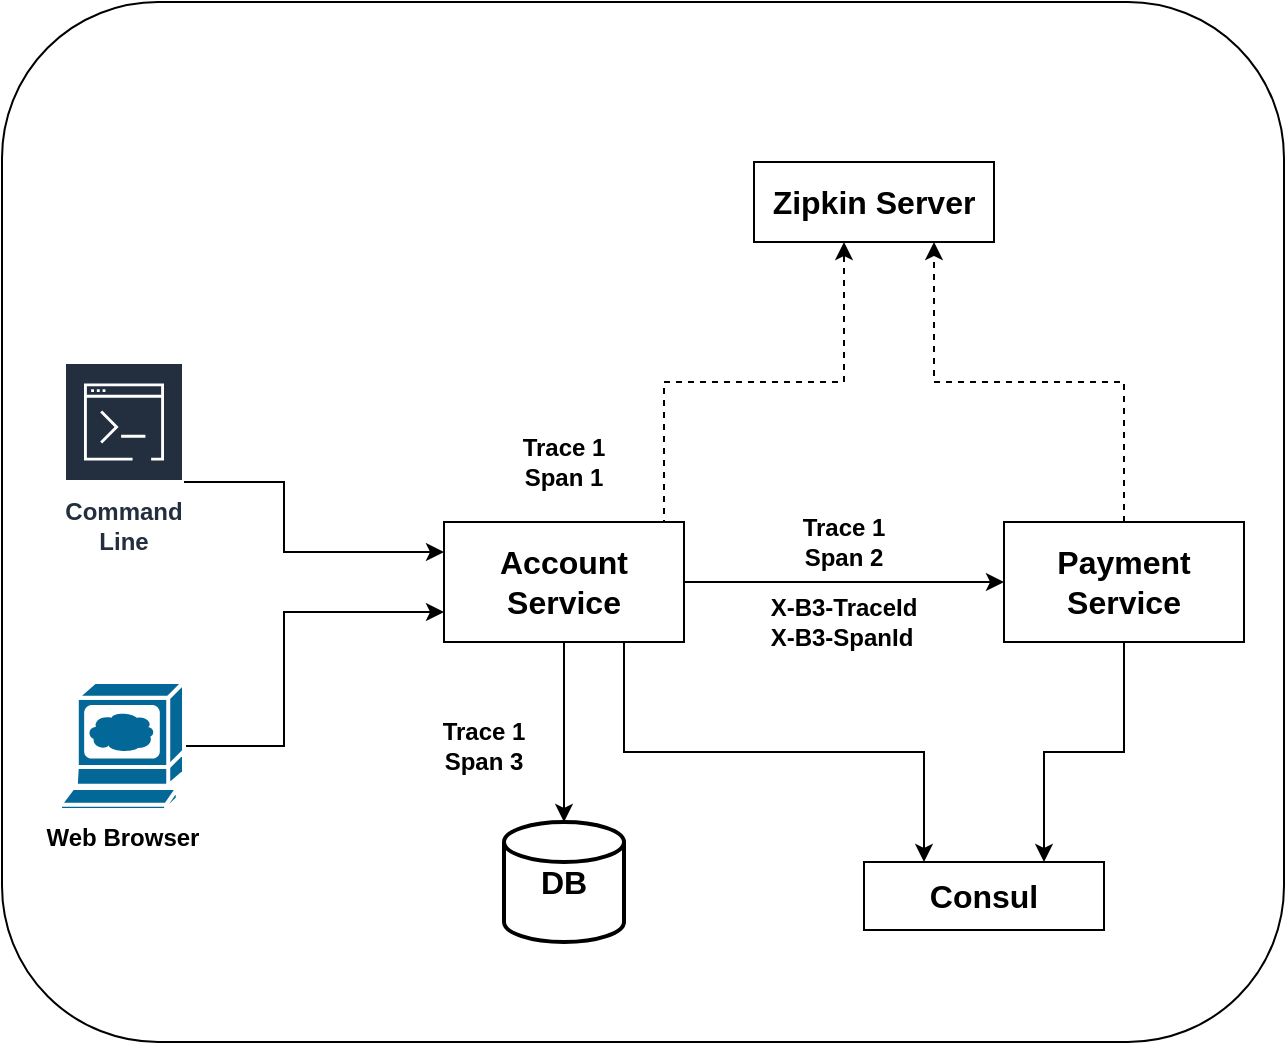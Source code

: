 <mxfile version="10.7.3" type="device"><diagram id="EAYVHSLb_HjenG4VrwTu" name="Page-1"><mxGraphModel dx="1606" dy="1640" grid="1" gridSize="10" guides="1" tooltips="1" connect="1" arrows="1" fold="1" page="1" pageScale="1" pageWidth="850" pageHeight="1100" math="0" shadow="0"><root><mxCell id="0"/><mxCell id="1" parent="0"/><mxCell id="axbum5OVLtlgj1TiueiS-1" value="" style="rounded=1;whiteSpace=wrap;html=1;" parent="1" vertex="1"><mxGeometry x="-141" y="-60" width="641" height="520" as="geometry"/></mxCell><mxCell id="axbum5OVLtlgj1TiueiS-5" style="edgeStyle=orthogonalEdgeStyle;rounded=0;orthogonalLoop=1;jettySize=auto;html=1;exitX=1;exitY=0.5;exitDx=0;exitDy=0;entryX=0;entryY=0.5;entryDx=0;entryDy=0;" parent="1" source="axbum5OVLtlgj1TiueiS-3" target="axbum5OVLtlgj1TiueiS-4" edge="1"><mxGeometry relative="1" as="geometry"/></mxCell><mxCell id="axbum5OVLtlgj1TiueiS-19" style="edgeStyle=orthogonalEdgeStyle;rounded=0;orthogonalLoop=1;jettySize=auto;html=1;" parent="1" source="axbum5OVLtlgj1TiueiS-3" target="axbum5OVLtlgj1TiueiS-17" edge="1"><mxGeometry relative="1" as="geometry"/></mxCell><mxCell id="vD4PDSzmGyTpWaJdOvpV-3" style="edgeStyle=orthogonalEdgeStyle;rounded=0;orthogonalLoop=1;jettySize=auto;html=1;exitX=0.5;exitY=0;exitDx=0;exitDy=0;entryX=0.375;entryY=1;entryDx=0;entryDy=0;dashed=1;entryPerimeter=0;" edge="1" parent="1" source="axbum5OVLtlgj1TiueiS-3" target="vD4PDSzmGyTpWaJdOvpV-2"><mxGeometry relative="1" as="geometry"><Array as="points"><mxPoint x="190" y="200"/><mxPoint x="190" y="130"/><mxPoint x="280" y="130"/></Array></mxGeometry></mxCell><mxCell id="vD4PDSzmGyTpWaJdOvpV-7" style="edgeStyle=orthogonalEdgeStyle;rounded=0;orthogonalLoop=1;jettySize=auto;html=1;exitX=0.75;exitY=1;exitDx=0;exitDy=0;entryX=0.25;entryY=0;entryDx=0;entryDy=0;" edge="1" parent="1" source="axbum5OVLtlgj1TiueiS-3" target="vD4PDSzmGyTpWaJdOvpV-5"><mxGeometry relative="1" as="geometry"><Array as="points"><mxPoint x="170" y="315"/><mxPoint x="320" y="315"/></Array></mxGeometry></mxCell><mxCell id="axbum5OVLtlgj1TiueiS-3" value="&lt;b&gt;&lt;font style=&quot;font-size: 16px&quot;&gt;Account Service&lt;/font&gt;&lt;/b&gt;" style="rounded=0;whiteSpace=wrap;html=1;" parent="1" vertex="1"><mxGeometry x="80" y="200" width="120" height="60" as="geometry"/></mxCell><mxCell id="vD4PDSzmGyTpWaJdOvpV-4" style="edgeStyle=orthogonalEdgeStyle;rounded=0;orthogonalLoop=1;jettySize=auto;html=1;exitX=0.5;exitY=0;exitDx=0;exitDy=0;entryX=0.75;entryY=1;entryDx=0;entryDy=0;dashed=1;" edge="1" parent="1" source="axbum5OVLtlgj1TiueiS-4" target="vD4PDSzmGyTpWaJdOvpV-2"><mxGeometry relative="1" as="geometry"/></mxCell><mxCell id="vD4PDSzmGyTpWaJdOvpV-6" style="edgeStyle=orthogonalEdgeStyle;rounded=0;orthogonalLoop=1;jettySize=auto;html=1;exitX=0.5;exitY=1;exitDx=0;exitDy=0;entryX=0.75;entryY=0;entryDx=0;entryDy=0;" edge="1" parent="1" source="axbum5OVLtlgj1TiueiS-4" target="vD4PDSzmGyTpWaJdOvpV-5"><mxGeometry relative="1" as="geometry"/></mxCell><mxCell id="axbum5OVLtlgj1TiueiS-4" value="&lt;b&gt;&lt;font style=&quot;font-size: 16px&quot;&gt;Payment Service&lt;/font&gt;&lt;/b&gt;" style="rounded=0;whiteSpace=wrap;html=1;" parent="1" vertex="1"><mxGeometry x="360" y="200" width="120" height="60" as="geometry"/></mxCell><mxCell id="axbum5OVLtlgj1TiueiS-14" style="edgeStyle=orthogonalEdgeStyle;rounded=0;orthogonalLoop=1;jettySize=auto;html=1;exitX=1;exitY=0.5;exitDx=0;exitDy=0;exitPerimeter=0;entryX=0;entryY=0.75;entryDx=0;entryDy=0;" parent="1" source="axbum5OVLtlgj1TiueiS-7" target="axbum5OVLtlgj1TiueiS-3" edge="1"><mxGeometry relative="1" as="geometry"><Array as="points"><mxPoint y="312"/><mxPoint y="245"/></Array></mxGeometry></mxCell><mxCell id="axbum5OVLtlgj1TiueiS-7" value="&lt;b&gt;Web Browser&lt;/b&gt;" style="shape=mxgraph.cisco.computers_and_peripherals.web_browser;html=1;dashed=0;fillColor=#036897;strokeColor=#ffffff;strokeWidth=2;verticalLabelPosition=bottom;verticalAlign=top" parent="1" vertex="1"><mxGeometry x="-112" y="280" width="62" height="64" as="geometry"/></mxCell><mxCell id="axbum5OVLtlgj1TiueiS-13" style="edgeStyle=orthogonalEdgeStyle;rounded=0;orthogonalLoop=1;jettySize=auto;html=1;entryX=0;entryY=0.25;entryDx=0;entryDy=0;" parent="1" source="axbum5OVLtlgj1TiueiS-12" target="axbum5OVLtlgj1TiueiS-3" edge="1"><mxGeometry relative="1" as="geometry"><Array as="points"><mxPoint y="180"/><mxPoint y="215"/></Array></mxGeometry></mxCell><mxCell id="axbum5OVLtlgj1TiueiS-12" value="&lt;font style=&quot;font-size: 12px&quot;&gt;Command Line&lt;/font&gt;" style="outlineConnect=0;fontColor=#232F3E;gradientColor=none;strokeColor=#ffffff;fillColor=#232F3E;dashed=0;verticalLabelPosition=middle;verticalAlign=bottom;align=center;html=1;whiteSpace=wrap;fontSize=10;fontStyle=1;spacing=3;shape=mxgraph.aws4.productIcon;prIcon=mxgraph.aws4.command_line_interface;" parent="1" vertex="1"><mxGeometry x="-110" y="120" width="60" height="100" as="geometry"/></mxCell><mxCell id="axbum5OVLtlgj1TiueiS-17" value="&lt;b&gt;&lt;font style=&quot;font-size: 16px&quot;&gt;DB&lt;/font&gt;&lt;/b&gt;" style="strokeWidth=2;html=1;shape=mxgraph.flowchart.database;whiteSpace=wrap;" parent="1" vertex="1"><mxGeometry x="110" y="350" width="60" height="60" as="geometry"/></mxCell><mxCell id="axbum5OVLtlgj1TiueiS-20" value="&lt;b&gt;Trace 1&lt;br&gt;Span 2&lt;/b&gt;&lt;br&gt;" style="text;html=1;strokeColor=none;fillColor=none;align=center;verticalAlign=middle;whiteSpace=wrap;rounded=0;" parent="1" vertex="1"><mxGeometry x="250" y="200" width="60" height="20" as="geometry"/></mxCell><mxCell id="axbum5OVLtlgj1TiueiS-22" value="&lt;b&gt;Trace 1&lt;br&gt;Span 3&lt;/b&gt;&lt;br&gt;" style="text;html=1;strokeColor=none;fillColor=none;align=center;verticalAlign=middle;whiteSpace=wrap;rounded=0;" parent="1" vertex="1"><mxGeometry x="70" y="302" width="60" height="20" as="geometry"/></mxCell><mxCell id="axbum5OVLtlgj1TiueiS-23" value="&lt;b&gt;Trace 1&lt;br&gt;Span 1&lt;/b&gt;&lt;br&gt;" style="text;html=1;strokeColor=none;fillColor=none;align=center;verticalAlign=middle;whiteSpace=wrap;rounded=0;" parent="1" vertex="1"><mxGeometry x="110" y="160" width="60" height="20" as="geometry"/></mxCell><mxCell id="axbum5OVLtlgj1TiueiS-26" value="&lt;pre&gt;&lt;div style=&quot;text-align: left&quot;&gt;&lt;span style=&quot;font-family: &amp;#34;helvetica&amp;#34; ; white-space: normal&quot;&gt;&lt;b&gt;X-B3-TraceId&lt;/b&gt;&lt;/span&gt;&lt;/div&gt;&lt;div style=&quot;text-align: left&quot;&gt;&lt;span style=&quot;font-family: &amp;#34;helvetica&amp;#34; ; white-space: normal&quot;&gt;&lt;b&gt;X-B3-SpanId&lt;/b&gt;&lt;/span&gt;&lt;/div&gt;&lt;/pre&gt;" style="text;html=1;strokeColor=none;fillColor=none;align=center;verticalAlign=middle;whiteSpace=wrap;rounded=0;" parent="1" vertex="1"><mxGeometry x="235" y="240" width="90" height="20" as="geometry"/></mxCell><mxCell id="vD4PDSzmGyTpWaJdOvpV-2" value="&lt;b&gt;&lt;font style=&quot;font-size: 16px&quot;&gt;Zipkin Server&lt;/font&gt;&lt;/b&gt;" style="rounded=0;whiteSpace=wrap;html=1;" vertex="1" parent="1"><mxGeometry x="235" y="20" width="120" height="40" as="geometry"/></mxCell><mxCell id="vD4PDSzmGyTpWaJdOvpV-5" value="&lt;b&gt;&lt;font style=&quot;font-size: 16px&quot;&gt;Consul&lt;/font&gt;&lt;/b&gt;" style="rounded=0;whiteSpace=wrap;html=1;" vertex="1" parent="1"><mxGeometry x="290" y="370" width="120" height="34" as="geometry"/></mxCell></root></mxGraphModel></diagram></mxfile>